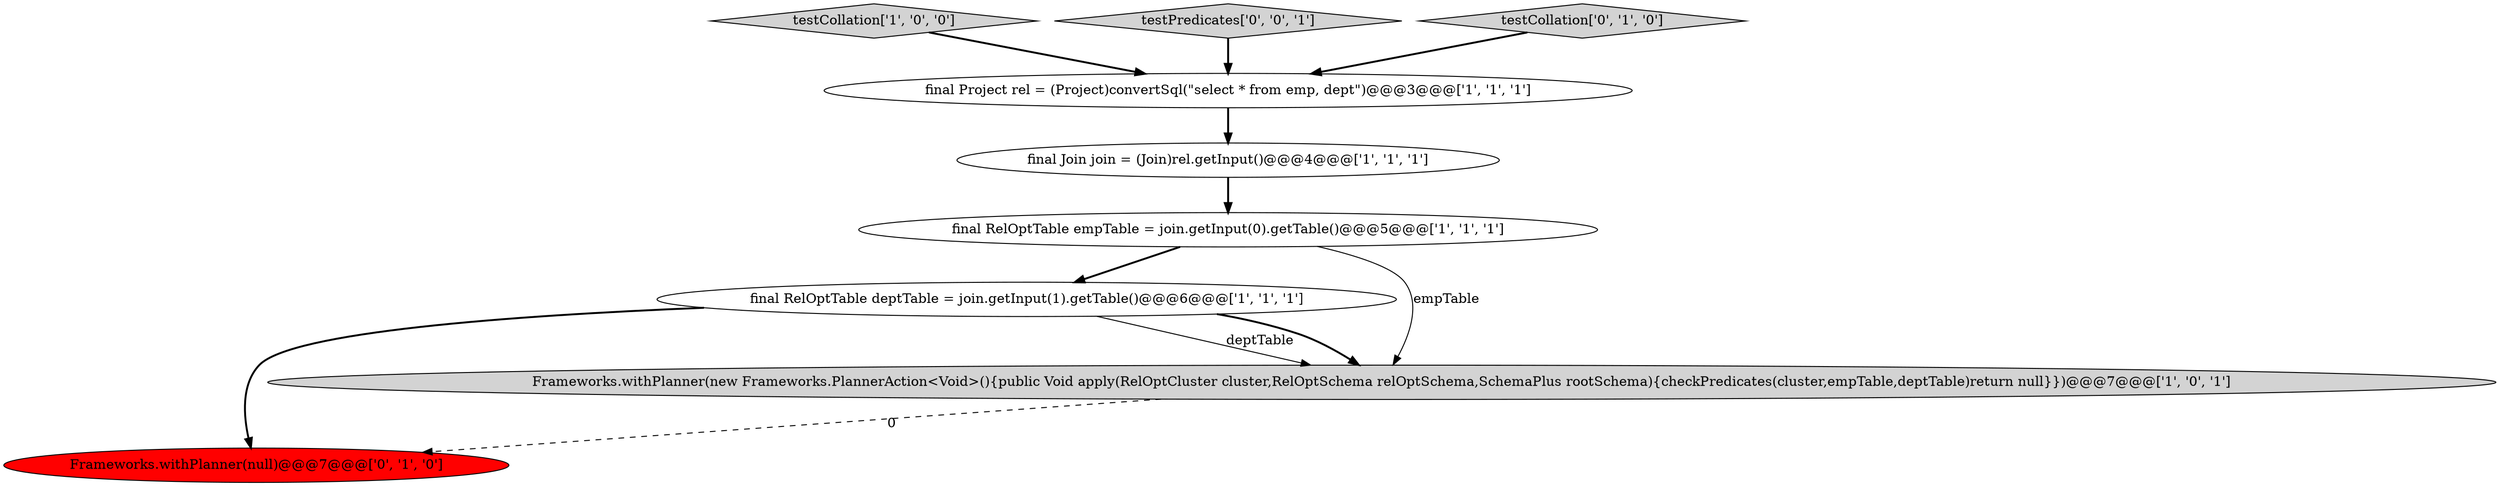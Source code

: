 digraph {
2 [style = filled, label = "testCollation['1', '0', '0']", fillcolor = lightgray, shape = diamond image = "AAA0AAABBB1BBB"];
0 [style = filled, label = "final RelOptTable deptTable = join.getInput(1).getTable()@@@6@@@['1', '1', '1']", fillcolor = white, shape = ellipse image = "AAA0AAABBB1BBB"];
8 [style = filled, label = "testPredicates['0', '0', '1']", fillcolor = lightgray, shape = diamond image = "AAA0AAABBB3BBB"];
4 [style = filled, label = "final RelOptTable empTable = join.getInput(0).getTable()@@@5@@@['1', '1', '1']", fillcolor = white, shape = ellipse image = "AAA0AAABBB1BBB"];
7 [style = filled, label = "Frameworks.withPlanner(null)@@@7@@@['0', '1', '0']", fillcolor = red, shape = ellipse image = "AAA1AAABBB2BBB"];
6 [style = filled, label = "testCollation['0', '1', '0']", fillcolor = lightgray, shape = diamond image = "AAA0AAABBB2BBB"];
3 [style = filled, label = "final Project rel = (Project)convertSql(\"select * from emp, dept\")@@@3@@@['1', '1', '1']", fillcolor = white, shape = ellipse image = "AAA0AAABBB1BBB"];
5 [style = filled, label = "final Join join = (Join)rel.getInput()@@@4@@@['1', '1', '1']", fillcolor = white, shape = ellipse image = "AAA0AAABBB1BBB"];
1 [style = filled, label = "Frameworks.withPlanner(new Frameworks.PlannerAction<Void>(){public Void apply(RelOptCluster cluster,RelOptSchema relOptSchema,SchemaPlus rootSchema){checkPredicates(cluster,empTable,deptTable)return null}})@@@7@@@['1', '0', '1']", fillcolor = lightgray, shape = ellipse image = "AAA0AAABBB1BBB"];
4->1 [style = solid, label="empTable"];
6->3 [style = bold, label=""];
3->5 [style = bold, label=""];
0->1 [style = solid, label="deptTable"];
8->3 [style = bold, label=""];
1->7 [style = dashed, label="0"];
0->1 [style = bold, label=""];
5->4 [style = bold, label=""];
2->3 [style = bold, label=""];
4->0 [style = bold, label=""];
0->7 [style = bold, label=""];
}
